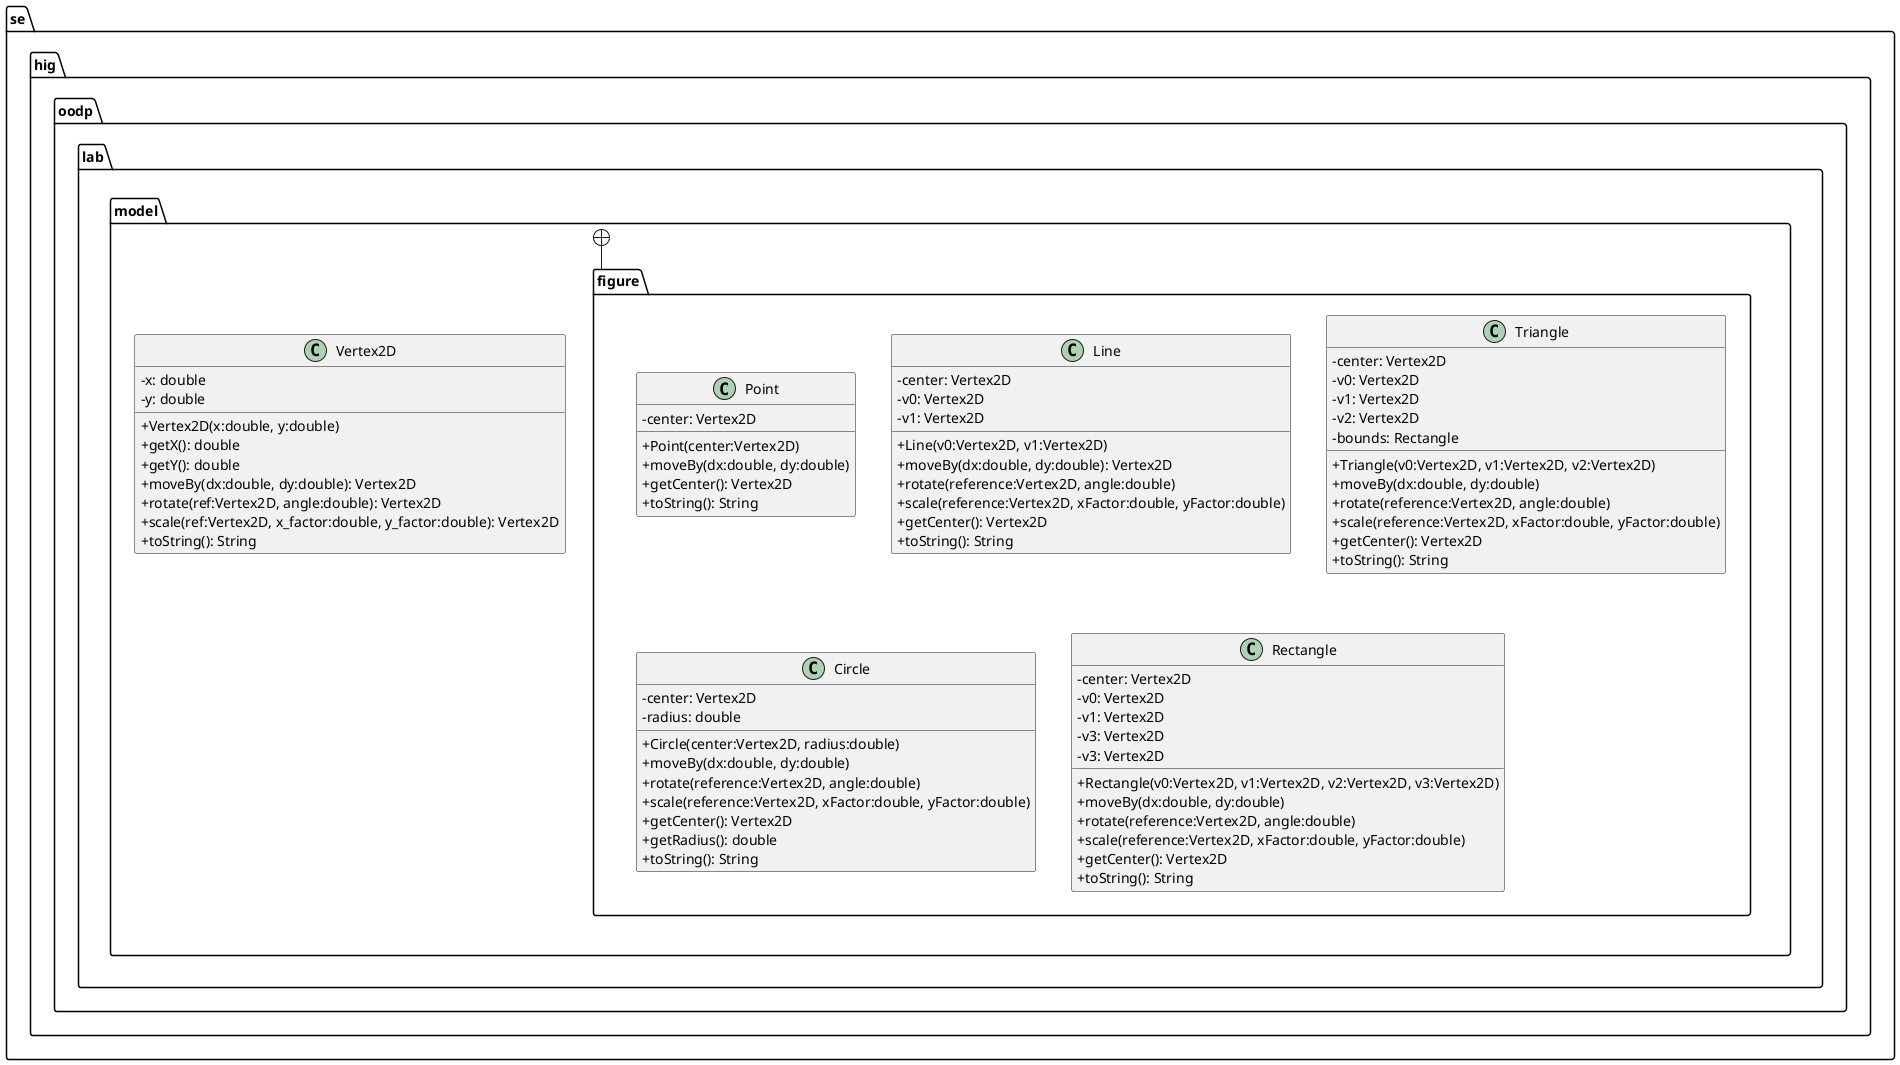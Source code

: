@startuml
' ____________________________________________________________________________
' ____ CONFIGURATION OPTIONS __________________________________________________

skinparam packageStyle folder

' don't use characters to indicate visibility
skinparam classAttributeIconsize 0


' ____________________________________________________________________________
' ____ CLASS DEFINITIONS ______________________________________________________
package se.hig.oodp.lab.model {
    class Vertex2D {
        -x: double
        -y: double
        +Vertex2D(x:double, y:double)
        +getX(): double
        +getY(): double
        +moveBy(dx:double, dy:double): Vertex2D
        +rotate(ref:Vertex2D, angle:double): Vertex2D
        +scale(ref:Vertex2D, x_factor:double, y_factor:double): Vertex2D
        +toString(): String
    }
}

package se.hig.oodp.lab.model.figure {
    class Point {
        -center: Vertex2D
        +Point(center:Vertex2D)
        +moveBy(dx:double, dy:double)
        +getCenter(): Vertex2D
        +toString(): String
    }

    class Line {
        -center: Vertex2D
        -v0: Vertex2D
        -v1: Vertex2D
        +Line(v0:Vertex2D, v1:Vertex2D)
        +moveBy(dx:double, dy:double): Vertex2D
        +rotate(reference:Vertex2D, angle:double)
        +scale(reference:Vertex2D, xFactor:double, yFactor:double)
        +getCenter(): Vertex2D
        +toString(): String
    }

    class Triangle {
        -center: Vertex2D
        -v0: Vertex2D
        -v1: Vertex2D
        -v2: Vertex2D
        -bounds: Rectangle

        +Triangle(v0:Vertex2D, v1:Vertex2D, v2:Vertex2D)
        +moveBy(dx:double, dy:double)
        +rotate(reference:Vertex2D, angle:double)
        +scale(reference:Vertex2D, xFactor:double, yFactor:double)
        +getCenter(): Vertex2D
        +toString(): String
    }

    class Circle {
        -center: Vertex2D
        -radius: double

        +Circle(center:Vertex2D, radius:double)
        +moveBy(dx:double, dy:double)
        +rotate(reference:Vertex2D, angle:double)
        +scale(reference:Vertex2D, xFactor:double, yFactor:double)
        +getCenter(): Vertex2D
        +getRadius(): double
        +toString(): String
    }

    class Rectangle {
        -center: Vertex2D
        -v0: Vertex2D
        -v1: Vertex2D
        -v3: Vertex2D
        -v3: Vertex2D

        +Rectangle(v0:Vertex2D, v1:Vertex2D, v2:Vertex2D, v3:Vertex2D)
        +moveBy(dx:double, dy:double)
        +rotate(reference:Vertex2D, angle:double)
        +scale(reference:Vertex2D, xFactor:double, yFactor:double)
        +getCenter(): Vertex2D
        +toString(): String
    }
}


' ____________________________________________________________________________
' ____ PACKAGE HIERARCHY _____________________________________________________
se.hig.oodp.lab.model +-- se.hig.oodp.lab.model.figure


' ____________________________________________________________________________
' ____ RELATIONS BETWEEN CLASSES _____________________________________________





@enduml

